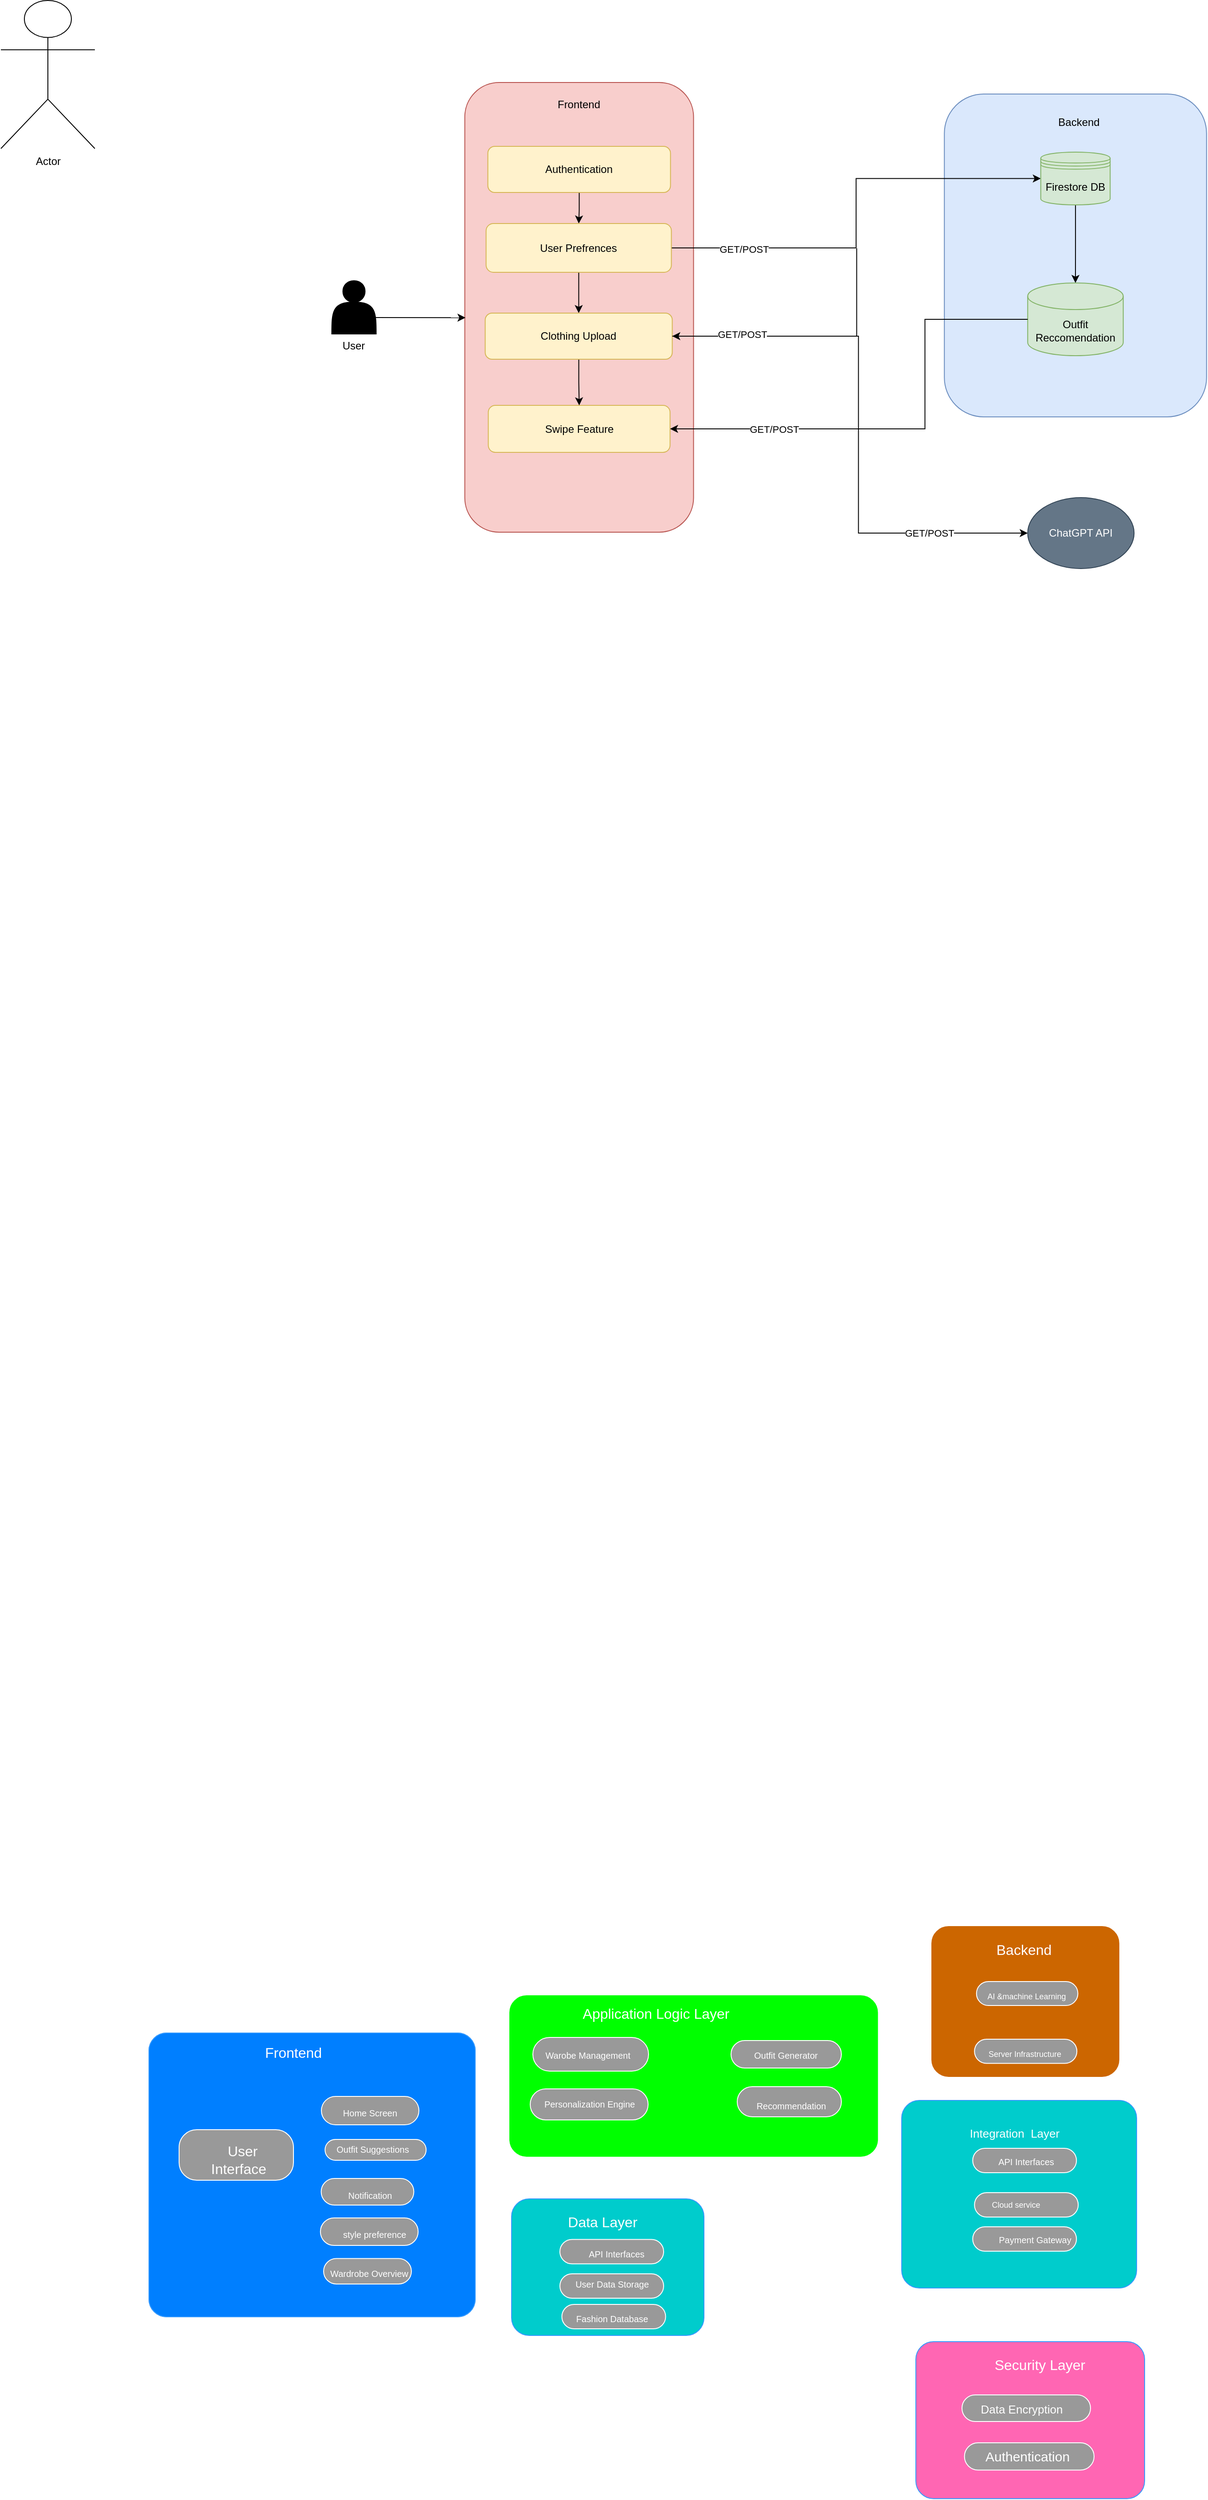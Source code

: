 <mxfile version="24.7.7">
  <diagram name="Page-1" id="jFtiHO4ad6jZevAUF7xw">
    <mxGraphModel dx="2540" dy="3104" grid="0" gridSize="10" guides="1" tooltips="1" connect="1" arrows="1" fold="1" page="0" pageScale="1" pageWidth="850" pageHeight="1100" math="0" shadow="0">
      <root>
        <mxCell id="0" />
        <mxCell id="1" parent="0" />
        <mxCell id="QwA7imb9_G3cZJTcEvYQ-18" value="" style="verticalLabelPosition=bottom;verticalAlign=top;html=1;shape=mxgraph.basic.rect;fillColor2=none;strokeWidth=1;size=20;indent=5;strokeColor=#FFFFFF;fillColor=#00FF00;rotation=0;rectStyle=rounded;" parent="1" vertex="1">
          <mxGeometry x="-374" y="1313" width="416.75" height="183" as="geometry">
            <mxPoint x="-1" y="-1" as="offset" />
          </mxGeometry>
        </mxCell>
        <mxCell id="QwA7imb9_G3cZJTcEvYQ-128" value="" style="verticalLabelPosition=bottom;verticalAlign=top;html=1;shape=mxgraph.basic.rect;fillColor2=none;strokeWidth=1;size=20;indent=5;strokeColor=#3399FF;fillColor=#00CCCC;rotation=0;rectStyle=rounded;" parent="1" vertex="1">
          <mxGeometry x="-371" y="1543" width="217" height="154" as="geometry">
            <mxPoint x="-1" y="-1" as="offset" />
          </mxGeometry>
        </mxCell>
        <mxCell id="QwA7imb9_G3cZJTcEvYQ-142" value="" style="verticalLabelPosition=bottom;verticalAlign=top;html=1;shape=mxgraph.basic.rect;fillColor2=none;strokeWidth=1;size=20;indent=5;strokeColor=#FFFFFF;fillColor=#999999;rotation=0;rectStyle=rounded;" parent="1" vertex="1">
          <mxGeometry x="-316.49" y="1627.5" width="117" height="27.5" as="geometry">
            <mxPoint x="-1" y="-1" as="offset" />
          </mxGeometry>
        </mxCell>
        <mxCell id="QwA7imb9_G3cZJTcEvYQ-143" value="" style="verticalLabelPosition=bottom;verticalAlign=top;html=1;shape=mxgraph.basic.rect;fillColor2=none;strokeWidth=1;size=20;indent=5;strokeColor=#FFFFFF;fillColor=#999999;rotation=0;rectStyle=rounded;" parent="1" vertex="1">
          <mxGeometry x="-314.25" y="1662" width="117" height="27.5" as="geometry">
            <mxPoint x="-1" y="-1" as="offset" />
          </mxGeometry>
        </mxCell>
        <mxCell id="QwA7imb9_G3cZJTcEvYQ-130" value="" style="verticalLabelPosition=bottom;verticalAlign=top;html=1;shape=mxgraph.basic.rect;fillColor2=none;strokeWidth=1;size=20;indent=5;strokeColor=#3399FF;fillColor=#00CCCC;rotation=0;rectStyle=rounded;" parent="1" vertex="1">
          <mxGeometry x="69" y="1432" width="265" height="211.5" as="geometry">
            <mxPoint x="-1" y="-1" as="offset" />
          </mxGeometry>
        </mxCell>
        <mxCell id="QwA7imb9_G3cZJTcEvYQ-63" value="" style="verticalLabelPosition=bottom;verticalAlign=top;html=1;shape=mxgraph.basic.rect;fillColor2=none;strokeWidth=1;size=20;indent=5;strokeColor=#3399FF;fillColor=#FF66B3;rotation=0;rectStyle=rounded;" parent="1" vertex="1">
          <mxGeometry x="85" y="1704" width="258" height="177" as="geometry">
            <mxPoint x="-1" y="-1" as="offset" />
          </mxGeometry>
        </mxCell>
        <mxCell id="QwA7imb9_G3cZJTcEvYQ-15" value="" style="verticalLabelPosition=bottom;verticalAlign=top;html=1;shape=mxgraph.basic.rect;fillColor2=none;strokeWidth=1;size=20;indent=5;strokeColor=#FFFFFF;fillColor=#CC6600;rectStyle=rounded;" parent="1" vertex="1">
          <mxGeometry x="102" y="1235" width="213" height="171" as="geometry" />
        </mxCell>
        <mxCell id="QwA7imb9_G3cZJTcEvYQ-96" value="" style="verticalLabelPosition=bottom;verticalAlign=top;html=1;shape=mxgraph.basic.rect;fillColor2=none;strokeWidth=1;size=20;indent=5;strokeColor=#FFFFFF;fillColor=#999999;rotation=0;rectStyle=rounded;" parent="1" vertex="1">
          <mxGeometry x="151.13" y="1363" width="115.5" height="27.25" as="geometry">
            <mxPoint x="-1" y="-1" as="offset" />
          </mxGeometry>
        </mxCell>
        <mxCell id="QwA7imb9_G3cZJTcEvYQ-95" value="&lt;font style=&quot;font-size: 9px;&quot; color=&quot;#ffffff&quot;&gt;Server Infrastructure&lt;/font&gt;" style="text;strokeColor=none;fillColor=none;html=1;align=center;verticalAlign=middle;whiteSpace=wrap;rounded=0;fontSize=16;" parent="1" vertex="1">
          <mxGeometry x="148.63" y="1365.88" width="118" height="21.5" as="geometry" />
        </mxCell>
        <mxCell id="QwA7imb9_G3cZJTcEvYQ-37" value="" style="verticalLabelPosition=bottom;verticalAlign=top;html=1;shape=mxgraph.basic.rect;fillColor2=none;strokeWidth=1;size=20;indent=5;strokeColor=#FFFFFF;fillColor=#999999;rotation=0;rectStyle=rounded;" parent="1" vertex="1">
          <mxGeometry x="-123.5" y="1364.5" width="124.5" height="31" as="geometry">
            <mxPoint x="-1" y="-1" as="offset" />
          </mxGeometry>
        </mxCell>
        <mxCell id="QwA7imb9_G3cZJTcEvYQ-12" value="&lt;div&gt;&lt;font style=&quot;font-size: 13px;&quot; color=&quot;#ffffff&quot;&gt;Integration&amp;nbsp; Layer&lt;/font&gt;&lt;/div&gt;" style="text;strokeColor=none;fillColor=none;html=1;align=center;verticalAlign=middle;whiteSpace=wrap;rounded=0;fontSize=16;sketch=1;curveFitting=1;jiggle=2;" parent="1" vertex="1">
          <mxGeometry x="129" y="1450.5" width="134.75" height="35" as="geometry" />
        </mxCell>
        <mxCell id="QwA7imb9_G3cZJTcEvYQ-13" value="" style="verticalLabelPosition=bottom;verticalAlign=top;html=1;shape=mxgraph.basic.rect;fillColor2=none;strokeWidth=1;size=20;indent=5;strokeColor=#3399FF;fillColor=#007FFF;rotation=0;rectStyle=rounded;" parent="1" vertex="1">
          <mxGeometry x="-780" y="1356" width="368" height="320" as="geometry">
            <mxPoint x="-1" y="-1" as="offset" />
          </mxGeometry>
        </mxCell>
        <mxCell id="QwA7imb9_G3cZJTcEvYQ-17" value="&lt;font color=&quot;#ffffff&quot;&gt;Frontend&lt;/font&gt;" style="text;strokeColor=none;fillColor=none;html=1;align=center;verticalAlign=middle;whiteSpace=wrap;rounded=0;fontSize=16;" parent="1" vertex="1">
          <mxGeometry x="-647" y="1363" width="60" height="30" as="geometry" />
        </mxCell>
        <mxCell id="QwA7imb9_G3cZJTcEvYQ-20" value="" style="verticalLabelPosition=bottom;verticalAlign=top;html=1;shape=mxgraph.basic.rect;fillColor2=none;strokeWidth=1;size=20;indent=5;strokeColor=#FFFFFF;fillColor=#999999;rotation=0;rectStyle=rounded;" parent="1" vertex="1">
          <mxGeometry x="-741" y="1415" width="129" height="57" as="geometry">
            <mxPoint x="-1" y="-1" as="offset" />
          </mxGeometry>
        </mxCell>
        <mxCell id="QwA7imb9_G3cZJTcEvYQ-22" value="" style="verticalLabelPosition=bottom;verticalAlign=top;html=1;shape=mxgraph.basic.rect;fillColor2=none;strokeWidth=1;size=20;indent=5;strokeColor=#FFFFFF;fillColor=#999999;rotation=0;rectStyle=rounded;" parent="1" vertex="1">
          <mxGeometry x="-568" y="1490" width="104.5" height="30" as="geometry">
            <mxPoint x="-1" y="-1" as="offset" />
          </mxGeometry>
        </mxCell>
        <mxCell id="QwA7imb9_G3cZJTcEvYQ-23" value="" style="verticalLabelPosition=bottom;verticalAlign=top;html=1;shape=mxgraph.basic.rect;fillColor2=none;strokeWidth=1;size=20;indent=5;strokeColor=#FFFFFF;fillColor=#999999;rotation=0;rectStyle=rounded;" parent="1" vertex="1">
          <mxGeometry x="-489" y="1618" width="69" height="27.5" as="geometry">
            <mxPoint x="-1" y="-1" as="offset" />
          </mxGeometry>
        </mxCell>
        <mxCell id="QwA7imb9_G3cZJTcEvYQ-24" value="" style="verticalLabelPosition=bottom;verticalAlign=top;html=1;shape=mxgraph.basic.rect;fillColor2=none;strokeWidth=1;size=20;indent=5;strokeColor=#FFFFFF;fillColor=#999999;rotation=0;rectStyle=rounded;" parent="1" vertex="1">
          <mxGeometry x="-568" y="1441.5" width="114" height="23.5" as="geometry">
            <mxPoint x="-1" y="-1" as="offset" />
          </mxGeometry>
        </mxCell>
        <mxCell id="QwA7imb9_G3cZJTcEvYQ-26" value="&lt;font color=&quot;#ffffff&quot;&gt;&amp;nbsp;User Interface&amp;nbsp;&lt;/font&gt;" style="text;strokeColor=none;fillColor=none;html=1;align=center;verticalAlign=middle;whiteSpace=wrap;rounded=0;fontSize=16;" parent="1" vertex="1">
          <mxGeometry x="-723" y="1417" width="93" height="53" as="geometry" />
        </mxCell>
        <mxCell id="QwA7imb9_G3cZJTcEvYQ-27" value="&lt;font color=&quot;#ffffff&quot;&gt;&amp;nbsp;User Interface&amp;nbsp;&lt;/font&gt;" style="text;strokeColor=none;fillColor=none;html=1;align=center;verticalAlign=middle;whiteSpace=wrap;rounded=0;fontSize=16;" parent="1" vertex="1">
          <mxGeometry x="-615" y="1592.5" width="93" height="53" as="geometry" />
        </mxCell>
        <mxCell id="QwA7imb9_G3cZJTcEvYQ-28" value="" style="verticalLabelPosition=bottom;verticalAlign=top;html=1;shape=mxgraph.basic.rect;fillColor2=none;strokeWidth=1;size=20;indent=5;strokeColor=#FFFFFF;fillColor=#999999;rotation=0;rectStyle=rounded;" parent="1" vertex="1">
          <mxGeometry x="-562" y="1389" width="110" height="32" as="geometry">
            <mxPoint x="-1" y="-1" as="offset" />
          </mxGeometry>
        </mxCell>
        <mxCell id="QwA7imb9_G3cZJTcEvYQ-29" value="&lt;font style=&quot;font-size: 10px;&quot; color=&quot;#ffffff&quot;&gt;&amp;nbsp;User Interface&amp;nbsp;&lt;/font&gt;" style="text;strokeColor=none;fillColor=none;html=1;align=center;verticalAlign=middle;whiteSpace=wrap;rounded=0;fontSize=16;" parent="1" vertex="1">
          <mxGeometry x="-543.25" y="1386" width="81" height="35" as="geometry" />
        </mxCell>
        <mxCell id="QwA7imb9_G3cZJTcEvYQ-30" value="&lt;font style=&quot;font-size: 10px;&quot; color=&quot;#ffffff&quot;&gt;&amp;nbsp;User Interface&amp;nbsp;&lt;/font&gt;" style="text;strokeColor=none;fillColor=none;html=1;align=center;verticalAlign=middle;whiteSpace=wrap;rounded=0;fontSize=16;" parent="1" vertex="1">
          <mxGeometry x="-554.75" y="1424.75" width="92.5" height="57" as="geometry" />
        </mxCell>
        <mxCell id="QwA7imb9_G3cZJTcEvYQ-31" value="&lt;font style=&quot;font-size: 10px;&quot; color=&quot;#ffffff&quot;&gt;&amp;nbsp;User Interface&amp;nbsp;&lt;/font&gt;" style="text;strokeColor=none;fillColor=none;html=1;align=center;verticalAlign=middle;whiteSpace=wrap;rounded=0;fontSize=16;" parent="1" vertex="1">
          <mxGeometry x="-562.25" y="1478.5" width="93" height="53" as="geometry" />
        </mxCell>
        <mxCell id="QwA7imb9_G3cZJTcEvYQ-32" value="" style="verticalLabelPosition=bottom;verticalAlign=top;html=1;shape=mxgraph.basic.rect;fillColor2=none;strokeWidth=1;size=20;indent=5;strokeColor=#FFFFFF;fillColor=#999999;rotation=0;rectStyle=rounded;" parent="1" vertex="1">
          <mxGeometry x="-573" y="1535.5" width="83" height="30.5" as="geometry">
            <mxPoint x="-1" y="-1" as="offset" />
          </mxGeometry>
        </mxCell>
        <mxCell id="QwA7imb9_G3cZJTcEvYQ-33" value="" style="verticalLabelPosition=bottom;verticalAlign=top;html=1;shape=mxgraph.basic.rect;fillColor2=none;strokeWidth=1;size=20;indent=5;strokeColor=#FFFFFF;fillColor=#999999;rotation=0;rectStyle=rounded;" parent="1" vertex="1">
          <mxGeometry x="-759.5" y="1518.75" width="166" height="64" as="geometry">
            <mxPoint x="-1" y="-1" as="offset" />
          </mxGeometry>
        </mxCell>
        <mxCell id="QwA7imb9_G3cZJTcEvYQ-60" value="" style="verticalLabelPosition=bottom;verticalAlign=top;html=1;shape=mxgraph.basic.rect;fillColor2=none;strokeWidth=1;size=20;indent=5;strokeColor=#3399FF;fillColor=#007FFF;rotation=0;rectStyle=rounded;" parent="1" vertex="1">
          <mxGeometry x="-780" y="1356" width="368" height="320" as="geometry">
            <mxPoint x="-1" y="-1" as="offset" />
          </mxGeometry>
        </mxCell>
        <mxCell id="QwA7imb9_G3cZJTcEvYQ-62" value="&lt;font color=&quot;#ffffff&quot;&gt;Frontend&lt;/font&gt;" style="text;strokeColor=none;fillColor=none;html=1;align=center;verticalAlign=middle;whiteSpace=wrap;rounded=0;fontSize=16;" parent="1" vertex="1">
          <mxGeometry x="-647" y="1363" width="60" height="30" as="geometry" />
        </mxCell>
        <mxCell id="QwA7imb9_G3cZJTcEvYQ-64" value="&lt;font color=&quot;#ffffff&quot;&gt;Backend&lt;/font&gt;" style="text;strokeColor=none;fillColor=none;html=1;align=center;verticalAlign=middle;whiteSpace=wrap;rounded=0;fontSize=16;" parent="1" vertex="1">
          <mxGeometry x="177" y="1247" width="60" height="30" as="geometry" />
        </mxCell>
        <mxCell id="QwA7imb9_G3cZJTcEvYQ-65" value="" style="verticalLabelPosition=bottom;verticalAlign=top;html=1;shape=mxgraph.basic.rect;fillColor2=none;strokeWidth=1;size=20;indent=5;strokeColor=#FFFFFF;fillColor=#999999;rotation=0;rectStyle=rounded;" parent="1" vertex="1">
          <mxGeometry x="-746" y="1465" width="129" height="57" as="geometry">
            <mxPoint x="-1" y="-1" as="offset" />
          </mxGeometry>
        </mxCell>
        <mxCell id="QwA7imb9_G3cZJTcEvYQ-66" value="" style="verticalLabelPosition=bottom;verticalAlign=top;html=1;shape=mxgraph.basic.rect;fillColor2=none;strokeWidth=1;size=20;indent=5;strokeColor=#FFFFFF;fillColor=#999999;rotation=0;rectStyle=rounded;" parent="1" vertex="1">
          <mxGeometry x="-585.75" y="1520" width="104.5" height="30" as="geometry">
            <mxPoint x="-1" y="-1" as="offset" />
          </mxGeometry>
        </mxCell>
        <mxCell id="QwA7imb9_G3cZJTcEvYQ-68" value="" style="verticalLabelPosition=bottom;verticalAlign=top;html=1;shape=mxgraph.basic.rect;fillColor2=none;strokeWidth=1;size=20;indent=5;strokeColor=#FFFFFF;fillColor=#999999;rotation=0;rectStyle=rounded;" parent="1" vertex="1">
          <mxGeometry x="-581.37" y="1476" width="114" height="23.5" as="geometry">
            <mxPoint x="-1" y="-1" as="offset" />
          </mxGeometry>
        </mxCell>
        <mxCell id="QwA7imb9_G3cZJTcEvYQ-69" value="&lt;font color=&quot;#ffffff&quot;&gt;&amp;nbsp;User Interface&amp;nbsp;&lt;/font&gt;" style="text;strokeColor=none;fillColor=none;html=1;align=center;verticalAlign=middle;whiteSpace=wrap;rounded=0;fontSize=16;" parent="1" vertex="1">
          <mxGeometry x="-723" y="1472" width="93" height="53" as="geometry" />
        </mxCell>
        <mxCell id="QwA7imb9_G3cZJTcEvYQ-71" value="" style="verticalLabelPosition=bottom;verticalAlign=top;html=1;shape=mxgraph.basic.rect;fillColor2=none;strokeWidth=1;size=20;indent=5;strokeColor=#FFFFFF;fillColor=#999999;rotation=0;rectStyle=rounded;" parent="1" vertex="1">
          <mxGeometry x="-585.5" y="1427.5" width="110" height="32" as="geometry">
            <mxPoint x="-1" y="-1" as="offset" />
          </mxGeometry>
        </mxCell>
        <mxCell id="QwA7imb9_G3cZJTcEvYQ-72" value="&lt;font style=&quot;font-size: 10px;&quot; color=&quot;#ffffff&quot;&gt;Home Screen&lt;/font&gt;" style="text;strokeColor=none;fillColor=none;html=1;align=center;verticalAlign=middle;whiteSpace=wrap;rounded=0;fontSize=16;" parent="1" vertex="1">
          <mxGeometry x="-571" y="1426" width="81" height="35" as="geometry" />
        </mxCell>
        <mxCell id="QwA7imb9_G3cZJTcEvYQ-73" value="&lt;font color=&quot;#ffffff&quot;&gt;&lt;span style=&quot;font-size: 10px;&quot;&gt;Outfit Suggestions&lt;/span&gt;&lt;/font&gt;" style="text;strokeColor=none;fillColor=none;html=1;align=center;verticalAlign=middle;whiteSpace=wrap;rounded=0;fontSize=16;" parent="1" vertex="1">
          <mxGeometry x="-573.75" y="1456.5" width="92.5" height="57" as="geometry" />
        </mxCell>
        <mxCell id="QwA7imb9_G3cZJTcEvYQ-74" value="&lt;font color=&quot;#ffffff&quot;&gt;&lt;span style=&quot;font-size: 10px;&quot;&gt;Notification&lt;/span&gt;&lt;/font&gt;" style="text;strokeColor=none;fillColor=none;html=1;align=center;verticalAlign=middle;whiteSpace=wrap;rounded=0;fontSize=16;" parent="1" vertex="1">
          <mxGeometry x="-577" y="1510.5" width="93" height="53" as="geometry" />
        </mxCell>
        <mxCell id="QwA7imb9_G3cZJTcEvYQ-75" value="" style="verticalLabelPosition=bottom;verticalAlign=top;html=1;shape=mxgraph.basic.rect;fillColor2=none;strokeWidth=1;size=20;indent=19.6;strokeColor=#FFFFFF;fillColor=#999999;rotation=0;rectStyle=rounded;" parent="1" vertex="1">
          <mxGeometry x="-586.62" y="1564.5" width="110.25" height="31" as="geometry">
            <mxPoint x="-1" y="-1" as="offset" />
          </mxGeometry>
        </mxCell>
        <mxCell id="QwA7imb9_G3cZJTcEvYQ-76" value="" style="verticalLabelPosition=bottom;verticalAlign=top;html=1;shape=mxgraph.basic.rect;fillColor2=none;strokeWidth=1;size=20;indent=5;strokeColor=#FFFFFF;fillColor=#999999;rotation=0;rectStyle=rounded;" parent="1" vertex="1">
          <mxGeometry x="-583" y="1610.25" width="99" height="28.75" as="geometry">
            <mxPoint x="-1" y="-1" as="offset" />
          </mxGeometry>
        </mxCell>
        <mxCell id="QwA7imb9_G3cZJTcEvYQ-77" value="&lt;font style=&quot;font-size: 10px;&quot; color=&quot;#ffffff&quot;&gt;Wardrobe Overview&lt;/font&gt;" style="text;strokeColor=none;fillColor=none;html=1;align=center;verticalAlign=middle;whiteSpace=wrap;rounded=0;fontSize=16;" parent="1" vertex="1">
          <mxGeometry x="-609.38" y="1598.13" width="155.38" height="53" as="geometry" />
        </mxCell>
        <mxCell id="QwA7imb9_G3cZJTcEvYQ-79" value="&lt;font style=&quot;font-size: 10px;&quot; color=&quot;#ffffff&quot;&gt;style preference&amp;nbsp;&lt;/font&gt;" style="text;strokeColor=none;fillColor=none;html=1;align=center;verticalAlign=middle;whiteSpace=wrap;rounded=0;fontSize=16;" parent="1" vertex="1">
          <mxGeometry x="-572.37" y="1555.5" width="96" height="50" as="geometry" />
        </mxCell>
        <mxCell id="QwA7imb9_G3cZJTcEvYQ-91" value="&lt;font style=&quot;font-size: 16px;&quot; color=&quot;#ffffff&quot;&gt;Security Layer&lt;/font&gt;" style="text;strokeColor=none;fillColor=none;html=1;align=center;verticalAlign=middle;whiteSpace=wrap;rounded=0;fontSize=16;" parent="1" vertex="1">
          <mxGeometry x="153.37" y="1700" width="143.5" height="59" as="geometry" />
        </mxCell>
        <mxCell id="QwA7imb9_G3cZJTcEvYQ-92" value="" style="verticalLabelPosition=bottom;verticalAlign=top;html=1;shape=mxgraph.basic.rect;fillColor2=none;strokeWidth=1;size=20;indent=5;strokeColor=#FFFFFF;fillColor=#999999;rotation=0;rectStyle=rounded;" parent="1" vertex="1">
          <mxGeometry x="153.37" y="1298" width="114.37" height="27" as="geometry">
            <mxPoint x="-1" y="-1" as="offset" />
          </mxGeometry>
        </mxCell>
        <mxCell id="QwA7imb9_G3cZJTcEvYQ-93" value="&lt;font style=&quot;font-size: 9px;&quot; color=&quot;#ffffff&quot;&gt;AI &amp;amp;machine Learning&lt;/font&gt;" style="text;strokeColor=none;fillColor=none;html=1;align=center;verticalAlign=middle;whiteSpace=wrap;rounded=0;fontSize=16;" parent="1" vertex="1">
          <mxGeometry x="146.63" y="1290.63" width="126" height="41.75" as="geometry" />
        </mxCell>
        <mxCell id="QwA7imb9_G3cZJTcEvYQ-97" value="" style="verticalLabelPosition=bottom;verticalAlign=top;html=1;shape=mxgraph.basic.rect;fillColor2=none;strokeWidth=1;size=20;indent=5;strokeColor=#FFFFFF;fillColor=#999999;rotation=0;rectStyle=rounded;" parent="1" vertex="1">
          <mxGeometry x="137" y="1764" width="145" height="30" as="geometry">
            <mxPoint x="-1" y="-1" as="offset" />
          </mxGeometry>
        </mxCell>
        <mxCell id="QwA7imb9_G3cZJTcEvYQ-94" value="&lt;font style=&quot;font-size: 13px;&quot;&gt;&lt;font style=&quot;font-size: 13px;&quot; color=&quot;#ffffff&quot;&gt;Data Encry&lt;/font&gt;&lt;font style=&quot;font-size: 13px;&quot; color=&quot;#ffffff&quot;&gt;ption&lt;/font&gt;&lt;/font&gt;" style="text;strokeColor=none;fillColor=none;html=1;align=center;verticalAlign=middle;whiteSpace=wrap;rounded=0;fontSize=16;" parent="1" vertex="1">
          <mxGeometry x="87" y="1770.5" width="234.75" height="17" as="geometry" />
        </mxCell>
        <mxCell id="QwA7imb9_G3cZJTcEvYQ-104" value="" style="verticalLabelPosition=bottom;verticalAlign=top;html=1;shape=mxgraph.basic.rect;fillColor2=none;strokeWidth=1;size=20;indent=5;strokeColor=#FFFFFF;fillColor=#999999;rotation=0;rectStyle=rounded;" parent="1" vertex="1">
          <mxGeometry x="139.81" y="1818" width="146.19" height="30.75" as="geometry">
            <mxPoint x="-1" y="-1" as="offset" />
          </mxGeometry>
        </mxCell>
        <mxCell id="QwA7imb9_G3cZJTcEvYQ-105" value="&lt;font style=&quot;font-size: 15px;&quot; color=&quot;#ffffff&quot;&gt;Authentication&lt;/font&gt;" style="text;strokeColor=none;fillColor=none;html=1;align=center;verticalAlign=middle;whiteSpace=wrap;rounded=0;fontSize=16;" parent="1" vertex="1">
          <mxGeometry x="177" y="1824.88" width="67.5" height="17" as="geometry" />
        </mxCell>
        <mxCell id="QwA7imb9_G3cZJTcEvYQ-107" value="" style="verticalLabelPosition=bottom;verticalAlign=top;html=1;shape=mxgraph.basic.rect;fillColor2=none;strokeWidth=1;size=20;indent=5;strokeColor=#FFFFFF;fillColor=#999999;rotation=0;rectStyle=rounded;" parent="1" vertex="1">
          <mxGeometry x="149.13" y="1486" width="117" height="27.5" as="geometry">
            <mxPoint x="-1" y="-1" as="offset" />
          </mxGeometry>
        </mxCell>
        <mxCell id="QwA7imb9_G3cZJTcEvYQ-108" value="&lt;font size=&quot;1&quot; color=&quot;#ffffff&quot;&gt;API Interfaces&lt;/font&gt;" style="text;strokeColor=none;fillColor=none;html=1;align=center;verticalAlign=middle;whiteSpace=wrap;rounded=0;fontSize=16;" parent="1" vertex="1">
          <mxGeometry x="153.37" y="1490" width="112.51" height="17" as="geometry" />
        </mxCell>
        <mxCell id="QwA7imb9_G3cZJTcEvYQ-125" value="" style="verticalLabelPosition=bottom;verticalAlign=top;html=1;shape=mxgraph.basic.rect;fillColor2=none;strokeWidth=1;size=20;indent=5;strokeColor=#FFFFFF;fillColor=#999999;rotation=0;rectStyle=rounded;" parent="1" vertex="1">
          <mxGeometry x="-347" y="1361" width="130.5" height="38" as="geometry">
            <mxPoint x="-1" y="-1" as="offset" />
          </mxGeometry>
        </mxCell>
        <mxCell id="QwA7imb9_G3cZJTcEvYQ-126" value="&lt;font color=&quot;#ffffff&quot;&gt;Application Logic Layer&lt;/font&gt;" style="text;strokeColor=none;fillColor=none;html=1;align=center;verticalAlign=middle;whiteSpace=wrap;rounded=0;fontSize=16;" parent="1" vertex="1">
          <mxGeometry x="-303.49" y="1313" width="190.49" height="42" as="geometry" />
        </mxCell>
        <mxCell id="QwA7imb9_G3cZJTcEvYQ-129" value="&lt;div&gt;&lt;font color=&quot;#ffffff&quot;&gt;Data Layer&amp;nbsp;&lt;/font&gt;&lt;/div&gt;" style="text;strokeColor=none;fillColor=none;html=1;align=center;verticalAlign=middle;whiteSpace=wrap;rounded=0;fontSize=16;sketch=1;curveFitting=1;jiggle=2;" parent="1" vertex="1">
          <mxGeometry x="-316.5" y="1554" width="100" height="30" as="geometry" />
        </mxCell>
        <mxCell id="QwA7imb9_G3cZJTcEvYQ-133" value="" style="verticalLabelPosition=bottom;verticalAlign=top;html=1;shape=mxgraph.basic.rect;fillColor2=none;strokeWidth=1;size=20;indent=5;strokeColor=#FFFFFF;fillColor=#999999;rotation=0;rectStyle=rounded;" parent="1" vertex="1">
          <mxGeometry x="151.13" y="1536" width="117" height="27.5" as="geometry">
            <mxPoint x="-1" y="-1" as="offset" />
          </mxGeometry>
        </mxCell>
        <mxCell id="QwA7imb9_G3cZJTcEvYQ-134" value="" style="verticalLabelPosition=bottom;verticalAlign=top;html=1;shape=mxgraph.basic.rect;fillColor2=none;strokeWidth=1;size=20;indent=5;strokeColor=#FFFFFF;fillColor=#999999;rotation=0;rectStyle=rounded;" parent="1" vertex="1">
          <mxGeometry x="149.13" y="1574.5" width="117" height="27.5" as="geometry">
            <mxPoint x="-1" y="-1" as="offset" />
          </mxGeometry>
        </mxCell>
        <mxCell id="QwA7imb9_G3cZJTcEvYQ-135" value="&lt;font style=&quot;font-size: 9px;&quot; color=&quot;#ffffff&quot;&gt;Cloud service&lt;/font&gt;" style="text;strokeColor=none;fillColor=none;html=1;align=center;verticalAlign=middle;whiteSpace=wrap;rounded=0;fontSize=16;" parent="1" vertex="1">
          <mxGeometry x="134.13" y="1538.5" width="127.51" height="17" as="geometry" />
        </mxCell>
        <mxCell id="QwA7imb9_G3cZJTcEvYQ-136" value="" style="verticalLabelPosition=bottom;verticalAlign=top;html=1;shape=mxgraph.basic.rect;fillColor2=none;strokeWidth=1;size=20;indent=5;strokeColor=#FFFFFF;fillColor=#999999;rotation=0;rectStyle=rounded;" parent="1" vertex="1">
          <mxGeometry x="-316.5" y="1588.75" width="117" height="27.5" as="geometry">
            <mxPoint x="-1" y="-1" as="offset" />
          </mxGeometry>
        </mxCell>
        <mxCell id="QwA7imb9_G3cZJTcEvYQ-137" value="&lt;font size=&quot;1&quot; color=&quot;#ffffff&quot;&gt;Payment Gateway&lt;/font&gt;" style="text;strokeColor=none;fillColor=none;html=1;align=center;verticalAlign=middle;whiteSpace=wrap;rounded=0;fontSize=16;" parent="1" vertex="1">
          <mxGeometry x="162.62" y="1578.5" width="112.51" height="17" as="geometry" />
        </mxCell>
        <mxCell id="QwA7imb9_G3cZJTcEvYQ-138" value="&lt;font size=&quot;1&quot; color=&quot;#ffffff&quot;&gt;API Interfaces&lt;/font&gt;" style="text;strokeColor=none;fillColor=none;html=1;align=center;verticalAlign=middle;whiteSpace=wrap;rounded=0;fontSize=16;" parent="1" vertex="1">
          <mxGeometry x="-308.75" y="1594" width="112.51" height="17" as="geometry" />
        </mxCell>
        <mxCell id="QwA7imb9_G3cZJTcEvYQ-141" value="&lt;font size=&quot;1&quot; color=&quot;#ffffff&quot;&gt;Fashion Database&lt;/font&gt;" style="text;strokeColor=none;fillColor=none;html=1;align=center;verticalAlign=middle;whiteSpace=wrap;rounded=0;fontSize=16;" parent="1" vertex="1">
          <mxGeometry x="-314.25" y="1667.25" width="112.51" height="17" as="geometry" />
        </mxCell>
        <mxCell id="QwA7imb9_G3cZJTcEvYQ-139" value="&lt;font size=&quot;1&quot; color=&quot;#ffffff&quot;&gt;User Data Storage&lt;/font&gt;" style="text;strokeColor=none;fillColor=none;html=1;align=center;verticalAlign=middle;whiteSpace=wrap;rounded=0;fontSize=16;" parent="1" vertex="1">
          <mxGeometry x="-314.25" y="1628" width="112.51" height="17" as="geometry" />
        </mxCell>
        <mxCell id="QwA7imb9_G3cZJTcEvYQ-144" style="edgeStyle=none;curved=1;rounded=0;orthogonalLoop=1;jettySize=auto;html=1;exitX=0.75;exitY=1;exitDx=0;exitDy=0;fontSize=12;startSize=8;endSize=8;" parent="1" source="QwA7imb9_G3cZJTcEvYQ-139" target="QwA7imb9_G3cZJTcEvYQ-139" edge="1">
          <mxGeometry relative="1" as="geometry" />
        </mxCell>
        <mxCell id="QwA7imb9_G3cZJTcEvYQ-145" value="&lt;font size=&quot;1&quot; color=&quot;#ffffff&quot;&gt;Warobe Management&amp;nbsp;&lt;/font&gt;" style="text;strokeColor=none;fillColor=none;html=1;align=center;verticalAlign=middle;whiteSpace=wrap;rounded=0;fontSize=16;" parent="1" vertex="1">
          <mxGeometry x="-340" y="1370" width="112.51" height="17" as="geometry" />
        </mxCell>
        <mxCell id="QwA7imb9_G3cZJTcEvYQ-146" value="" style="verticalLabelPosition=bottom;verticalAlign=top;html=1;shape=mxgraph.basic.rect;fillColor2=none;strokeWidth=1;size=20;indent=5;strokeColor=#FFFFFF;fillColor=#999999;rotation=0;rectStyle=rounded;" parent="1" vertex="1">
          <mxGeometry x="-350" y="1419" width="133" height="35" as="geometry">
            <mxPoint x="-1" y="-1" as="offset" />
          </mxGeometry>
        </mxCell>
        <mxCell id="QwA7imb9_G3cZJTcEvYQ-148" value="" style="verticalLabelPosition=bottom;verticalAlign=top;html=1;shape=mxgraph.basic.rect;fillColor2=none;strokeWidth=1;size=20;indent=5;strokeColor=#FFFFFF;fillColor=#999999;rotation=0;rectStyle=rounded;" parent="1" vertex="1">
          <mxGeometry x="-116.5" y="1416.5" width="117.5" height="34" as="geometry">
            <mxPoint x="-1" y="-1" as="offset" />
          </mxGeometry>
        </mxCell>
        <mxCell id="QwA7imb9_G3cZJTcEvYQ-149" value="&lt;font size=&quot;1&quot; color=&quot;#ffffff&quot;&gt;Outfit Generator&lt;/font&gt;" style="text;strokeColor=none;fillColor=none;html=1;align=center;verticalAlign=middle;whiteSpace=wrap;rounded=0;fontSize=16;" parent="1" vertex="1">
          <mxGeometry x="-117.51" y="1370" width="112.51" height="17" as="geometry" />
        </mxCell>
        <mxCell id="QwA7imb9_G3cZJTcEvYQ-150" value="&lt;font size=&quot;1&quot; color=&quot;#ffffff&quot;&gt;Recommendation&lt;/font&gt;" style="text;strokeColor=none;fillColor=none;html=1;align=center;verticalAlign=middle;whiteSpace=wrap;rounded=0;fontSize=16;" parent="1" vertex="1">
          <mxGeometry x="-111.51" y="1427.5" width="112.51" height="17" as="geometry" />
        </mxCell>
        <mxCell id="QwA7imb9_G3cZJTcEvYQ-151" value="&lt;font size=&quot;1&quot; color=&quot;#ffffff&quot;&gt;Personalization Engine&amp;nbsp;&lt;/font&gt;" style="text;strokeColor=none;fillColor=none;html=1;align=center;verticalAlign=middle;whiteSpace=wrap;rounded=0;fontSize=16;" parent="1" vertex="1">
          <mxGeometry x="-338.01" y="1425" width="112.51" height="17" as="geometry" />
        </mxCell>
        <mxCell id="QwA7imb9_G3cZJTcEvYQ-155" style="edgeStyle=none;curved=1;rounded=0;orthogonalLoop=1;jettySize=auto;html=1;exitX=0.75;exitY=0;exitDx=0;exitDy=0;fontSize=12;startSize=8;endSize=8;" parent="1" source="QwA7imb9_G3cZJTcEvYQ-73" target="QwA7imb9_G3cZJTcEvYQ-73" edge="1">
          <mxGeometry relative="1" as="geometry" />
        </mxCell>
        <mxCell id="C59m4Yq-gSfsZeKXXyEo-3" value="" style="rounded=1;whiteSpace=wrap;html=1;fillColor=#f8cecc;strokeColor=#b85450;" parent="1" vertex="1">
          <mxGeometry x="-423.75" y="-843" width="258" height="507" as="geometry" />
        </mxCell>
        <mxCell id="C59m4Yq-gSfsZeKXXyEo-4" value="&lt;p style=&quot;line-height: 120%;&quot;&gt;&lt;br&gt;&lt;/p&gt;" style="rounded=1;whiteSpace=wrap;html=1;fillColor=#dae8fc;strokeColor=#6c8ebf;align=left;" parent="1" vertex="1">
          <mxGeometry x="117.14" y="-830" width="295.74" height="364" as="geometry" />
        </mxCell>
        <mxCell id="C59m4Yq-gSfsZeKXXyEo-5" value="Backend" style="text;html=1;align=center;verticalAlign=middle;whiteSpace=wrap;rounded=0;" parent="1" vertex="1">
          <mxGeometry x="239.38" y="-813" width="60" height="30" as="geometry" />
        </mxCell>
        <mxCell id="C59m4Yq-gSfsZeKXXyEo-6" value="Frontend" style="text;html=1;align=center;verticalAlign=middle;whiteSpace=wrap;rounded=0;" parent="1" vertex="1">
          <mxGeometry x="-324.75" y="-833" width="60" height="30" as="geometry" />
        </mxCell>
        <mxCell id="C59m4Yq-gSfsZeKXXyEo-7" value="&lt;br&gt;&lt;br&gt;&lt;br&gt;&lt;br&gt;&lt;br&gt;&lt;br&gt;User" style="shape=actor;whiteSpace=wrap;html=1;fillColor=#000000;rounded=1;" parent="1" vertex="1">
          <mxGeometry x="-573.75" y="-619.5" width="50" height="60" as="geometry" />
        </mxCell>
        <mxCell id="C59m4Yq-gSfsZeKXXyEo-9" value="" style="endArrow=classic;html=1;rounded=0;entryX=0.003;entryY=0.523;entryDx=0;entryDy=0;entryPerimeter=0;" parent="1" target="C59m4Yq-gSfsZeKXXyEo-3" edge="1">
          <mxGeometry width="50" height="50" relative="1" as="geometry">
            <mxPoint x="-526.75" y="-578" as="sourcePoint" />
            <mxPoint x="-457.75" y="-586" as="targetPoint" />
          </mxGeometry>
        </mxCell>
        <mxCell id="C59m4Yq-gSfsZeKXXyEo-13" value="" style="edgeStyle=orthogonalEdgeStyle;rounded=0;orthogonalLoop=1;jettySize=auto;html=1;" parent="1" source="C59m4Yq-gSfsZeKXXyEo-10" target="C59m4Yq-gSfsZeKXXyEo-11" edge="1">
          <mxGeometry relative="1" as="geometry" />
        </mxCell>
        <mxCell id="C59m4Yq-gSfsZeKXXyEo-10" value="Authentication" style="rounded=1;whiteSpace=wrap;html=1;fillColor=#fff2cc;strokeColor=#d6b656;" parent="1" vertex="1">
          <mxGeometry x="-397.75" y="-771" width="206" height="52" as="geometry" />
        </mxCell>
        <mxCell id="C59m4Yq-gSfsZeKXXyEo-18" value="" style="edgeStyle=orthogonalEdgeStyle;rounded=0;orthogonalLoop=1;jettySize=auto;html=1;" parent="1" source="C59m4Yq-gSfsZeKXXyEo-11" target="C59m4Yq-gSfsZeKXXyEo-17" edge="1">
          <mxGeometry relative="1" as="geometry" />
        </mxCell>
        <mxCell id="C59m4Yq-gSfsZeKXXyEo-26" value="" style="edgeStyle=orthogonalEdgeStyle;rounded=0;orthogonalLoop=1;jettySize=auto;html=1;entryX=0;entryY=0.5;entryDx=0;entryDy=0;" parent="1" source="C59m4Yq-gSfsZeKXXyEo-11" target="C59m4Yq-gSfsZeKXXyEo-22" edge="1">
          <mxGeometry relative="1" as="geometry">
            <mxPoint x="72.25" y="-725" as="targetPoint" />
          </mxGeometry>
        </mxCell>
        <mxCell id="C59m4Yq-gSfsZeKXXyEo-41" value="GET/POST" style="edgeLabel;html=1;align=center;verticalAlign=middle;resizable=0;points=[];" parent="C59m4Yq-gSfsZeKXXyEo-26" vertex="1" connectable="0">
          <mxGeometry x="-0.672" y="-1" relative="1" as="geometry">
            <mxPoint as="offset" />
          </mxGeometry>
        </mxCell>
        <mxCell id="C59m4Yq-gSfsZeKXXyEo-11" value="User Prefrences" style="rounded=1;whiteSpace=wrap;html=1;fillColor=#fff2cc;strokeColor=#d6b656;" parent="1" vertex="1">
          <mxGeometry x="-399.75" y="-684" width="209" height="55" as="geometry" />
        </mxCell>
        <mxCell id="C59m4Yq-gSfsZeKXXyEo-12" value="Swipe Feature" style="rounded=1;whiteSpace=wrap;html=1;fillColor=#fff2cc;strokeColor=#d6b656;" parent="1" vertex="1">
          <mxGeometry x="-397.25" y="-479" width="205" height="53" as="geometry" />
        </mxCell>
        <mxCell id="C59m4Yq-gSfsZeKXXyEo-19" value="" style="edgeStyle=orthogonalEdgeStyle;rounded=0;orthogonalLoop=1;jettySize=auto;html=1;" parent="1" source="C59m4Yq-gSfsZeKXXyEo-17" target="C59m4Yq-gSfsZeKXXyEo-12" edge="1">
          <mxGeometry relative="1" as="geometry" />
        </mxCell>
        <mxCell id="C59m4Yq-gSfsZeKXXyEo-17" value="Clothing Upload" style="rounded=1;whiteSpace=wrap;html=1;fillColor=#fff2cc;strokeColor=#d6b656;" parent="1" vertex="1">
          <mxGeometry x="-400.75" y="-583" width="211" height="52" as="geometry" />
        </mxCell>
        <mxCell id="C59m4Yq-gSfsZeKXXyEo-30" value="" style="edgeStyle=orthogonalEdgeStyle;rounded=0;orthogonalLoop=1;jettySize=auto;html=1;" parent="1" source="C59m4Yq-gSfsZeKXXyEo-22" target="C59m4Yq-gSfsZeKXXyEo-24" edge="1">
          <mxGeometry relative="1" as="geometry" />
        </mxCell>
        <mxCell id="C59m4Yq-gSfsZeKXXyEo-22" value="Firestore DB" style="shape=datastore;whiteSpace=wrap;html=1;fillColor=#d5e8d4;strokeColor=#82b366;" parent="1" vertex="1">
          <mxGeometry x="225.88" y="-764.5" width="78.26" height="59.5" as="geometry" />
        </mxCell>
        <mxCell id="C59m4Yq-gSfsZeKXXyEo-24" value="Outfit Reccomendation" style="shape=cylinder3;whiteSpace=wrap;html=1;boundedLbl=1;backgroundOutline=1;size=15;fillColor=#d5e8d4;strokeColor=#82b366;" parent="1" vertex="1">
          <mxGeometry x="211.14" y="-617" width="107.75" height="82" as="geometry" />
        </mxCell>
        <mxCell id="C59m4Yq-gSfsZeKXXyEo-33" value="" style="edgeStyle=orthogonalEdgeStyle;rounded=0;orthogonalLoop=1;jettySize=auto;html=1;entryX=1;entryY=0.5;entryDx=0;entryDy=0;" parent="1" source="C59m4Yq-gSfsZeKXXyEo-24" target="C59m4Yq-gSfsZeKXXyEo-12" edge="1">
          <mxGeometry relative="1" as="geometry">
            <mxPoint x="-114.988" y="-452" as="targetPoint" />
            <Array as="points">
              <mxPoint x="95.25" y="-576" />
              <mxPoint x="95.25" y="-452" />
            </Array>
          </mxGeometry>
        </mxCell>
        <mxCell id="C59m4Yq-gSfsZeKXXyEo-38" value="GET/POST" style="edgeLabel;html=1;align=center;verticalAlign=middle;resizable=0;points=[];" parent="C59m4Yq-gSfsZeKXXyEo-33" vertex="1" connectable="0">
          <mxGeometry x="0.556" relative="1" as="geometry">
            <mxPoint as="offset" />
          </mxGeometry>
        </mxCell>
        <mxCell id="C59m4Yq-gSfsZeKXXyEo-29" value="" style="endArrow=none;html=1;rounded=0;exitX=1;exitY=0.5;exitDx=0;exitDy=0;" parent="1" source="C59m4Yq-gSfsZeKXXyEo-17" edge="1">
          <mxGeometry width="50" height="50" relative="1" as="geometry">
            <mxPoint x="115.25" y="-613" as="sourcePoint" />
            <mxPoint x="18.25" y="-656" as="targetPoint" />
            <Array as="points">
              <mxPoint x="18.25" y="-557" />
            </Array>
          </mxGeometry>
        </mxCell>
        <mxCell id="C59m4Yq-gSfsZeKXXyEo-31" value="ChatGPT API" style="ellipse;whiteSpace=wrap;html=1;fillColor=#647687;strokeColor=#314354;fontColor=#ffffff;" parent="1" vertex="1">
          <mxGeometry x="211.14" y="-375" width="120" height="80" as="geometry" />
        </mxCell>
        <mxCell id="C59m4Yq-gSfsZeKXXyEo-34" value="" style="endArrow=classic;startArrow=classic;html=1;rounded=0;entryX=0;entryY=0.5;entryDx=0;entryDy=0;exitX=1;exitY=0.5;exitDx=0;exitDy=0;" parent="1" source="C59m4Yq-gSfsZeKXXyEo-17" target="C59m4Yq-gSfsZeKXXyEo-31" edge="1">
          <mxGeometry width="50" height="50" relative="1" as="geometry">
            <mxPoint x="-12.75" y="-327" as="sourcePoint" />
            <mxPoint x="64.25" y="-365" as="targetPoint" />
            <Array as="points">
              <mxPoint x="20.25" y="-557" />
              <mxPoint x="20.25" y="-335" />
            </Array>
          </mxGeometry>
        </mxCell>
        <mxCell id="C59m4Yq-gSfsZeKXXyEo-37" value="GET/POST" style="edgeLabel;html=1;align=center;verticalAlign=middle;resizable=0;points=[];" parent="C59m4Yq-gSfsZeKXXyEo-34" vertex="1" connectable="0">
          <mxGeometry x="-0.75" y="2" relative="1" as="geometry">
            <mxPoint as="offset" />
          </mxGeometry>
        </mxCell>
        <mxCell id="C59m4Yq-gSfsZeKXXyEo-40" value="GET/POST" style="edgeLabel;html=1;align=center;verticalAlign=middle;resizable=0;points=[];" parent="C59m4Yq-gSfsZeKXXyEo-34" vertex="1" connectable="0">
          <mxGeometry x="0.64" relative="1" as="geometry">
            <mxPoint as="offset" />
          </mxGeometry>
        </mxCell>
        <mxCell id="mqeeS940kz2wLgj18yEs-1" value="Actor" style="shape=umlActor;verticalLabelPosition=bottom;verticalAlign=top;html=1;outlineConnect=0;" vertex="1" parent="1">
          <mxGeometry x="-947" y="-935.5" width="106" height="167" as="geometry" />
        </mxCell>
      </root>
    </mxGraphModel>
  </diagram>
</mxfile>
